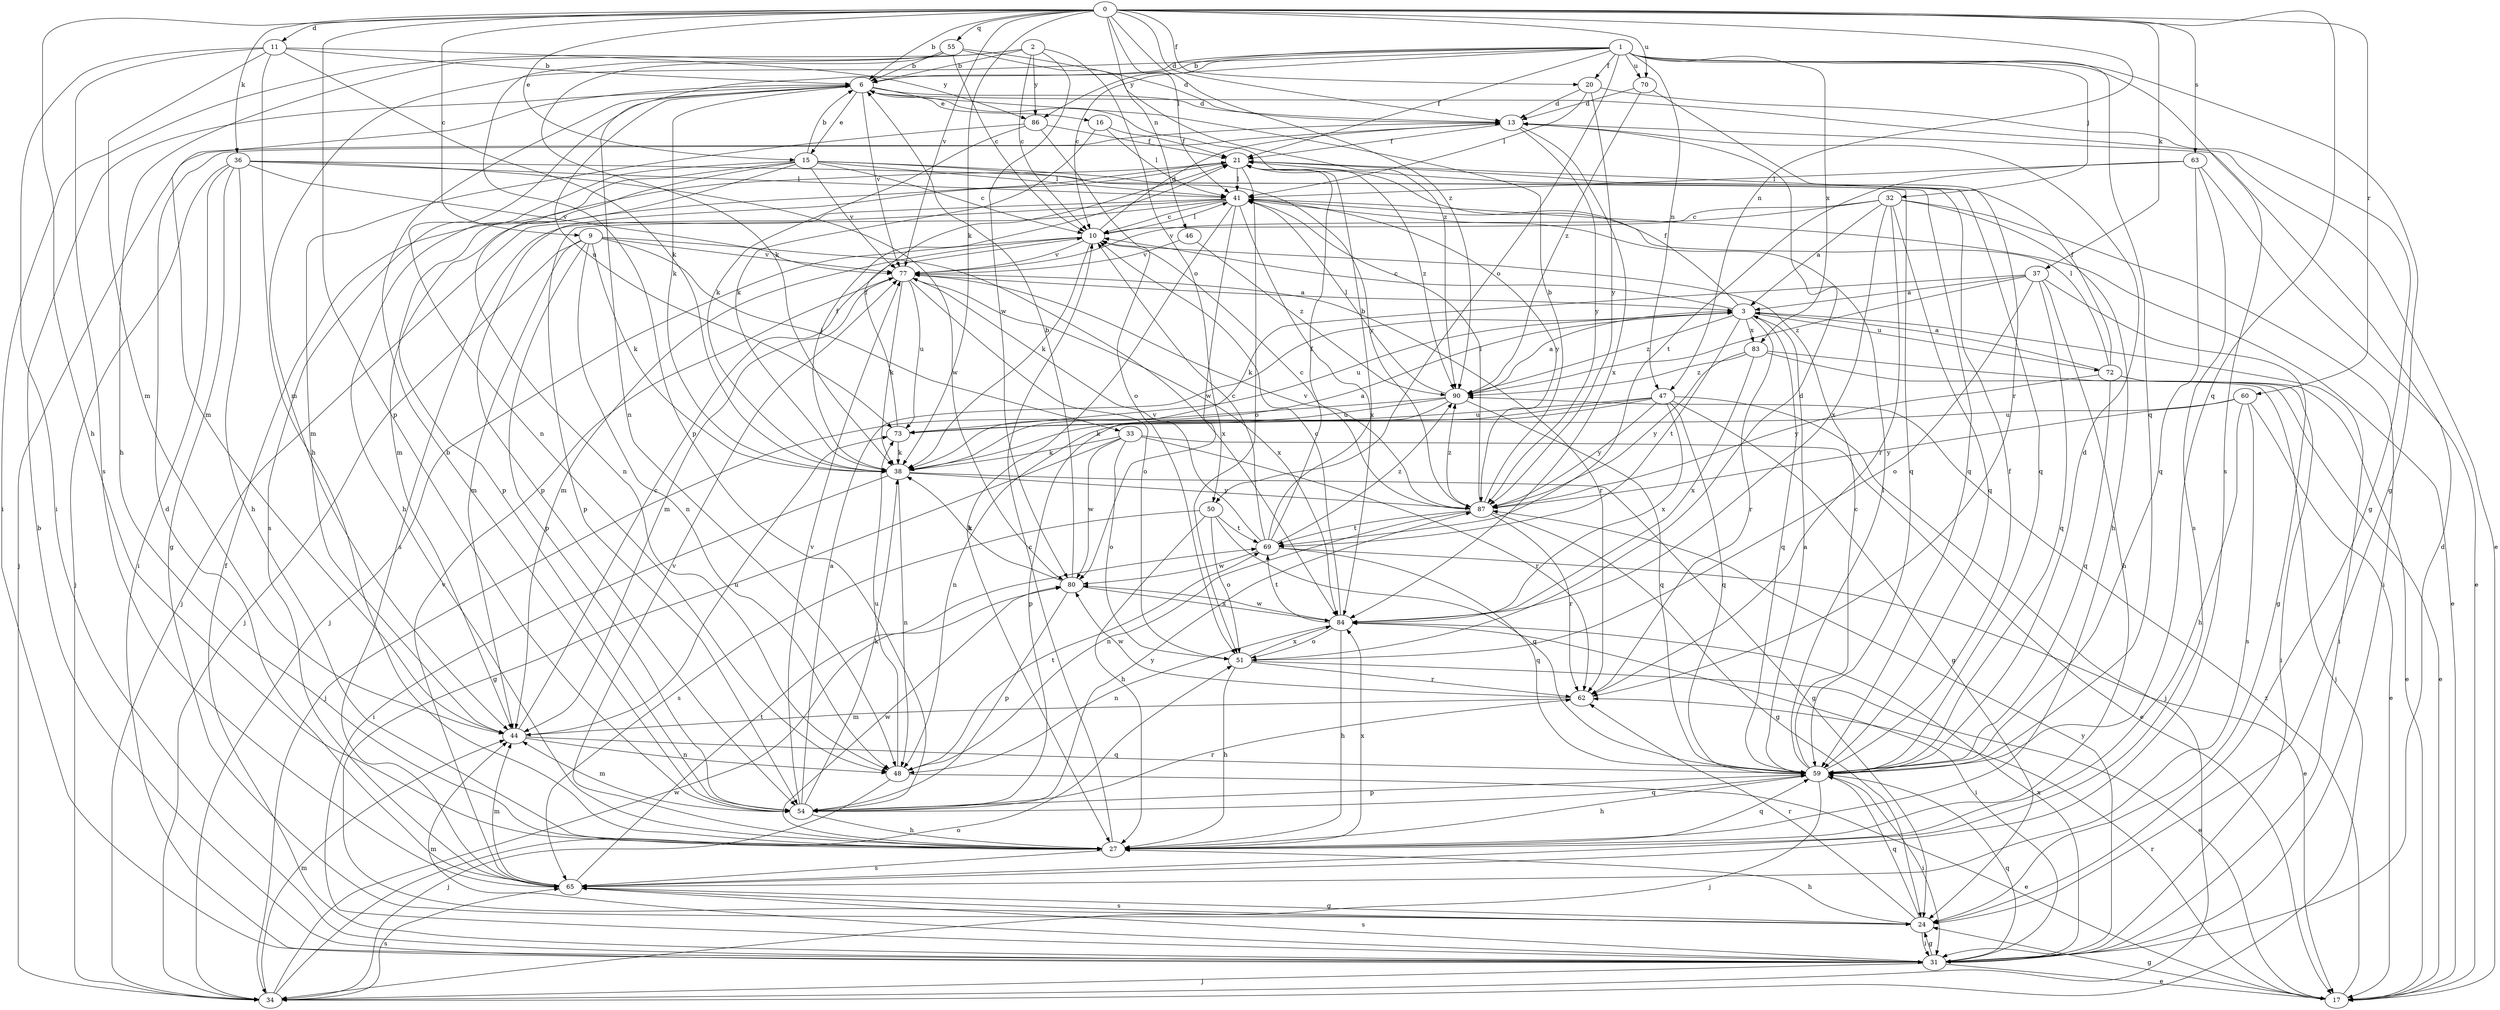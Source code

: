 strict digraph  {
0;
1;
2;
3;
6;
9;
10;
11;
13;
15;
16;
17;
20;
21;
24;
27;
31;
32;
33;
34;
36;
37;
38;
41;
44;
46;
47;
48;
50;
51;
54;
55;
59;
60;
62;
63;
65;
69;
70;
72;
73;
77;
80;
83;
84;
86;
87;
90;
0 -> 6  [label=b];
0 -> 9  [label=c];
0 -> 11  [label=d];
0 -> 13  [label=d];
0 -> 15  [label=e];
0 -> 20  [label=f];
0 -> 27  [label=h];
0 -> 36  [label=k];
0 -> 37  [label=k];
0 -> 38  [label=k];
0 -> 41  [label=l];
0 -> 46  [label=n];
0 -> 47  [label=n];
0 -> 54  [label=p];
0 -> 55  [label=q];
0 -> 59  [label=q];
0 -> 60  [label=r];
0 -> 63  [label=s];
0 -> 70  [label=u];
0 -> 77  [label=v];
0 -> 90  [label=z];
1 -> 6  [label=b];
1 -> 10  [label=c];
1 -> 20  [label=f];
1 -> 21  [label=f];
1 -> 24  [label=g];
1 -> 32  [label=j];
1 -> 44  [label=m];
1 -> 47  [label=n];
1 -> 48  [label=n];
1 -> 50  [label=o];
1 -> 59  [label=q];
1 -> 65  [label=s];
1 -> 70  [label=u];
1 -> 83  [label=x];
1 -> 86  [label=y];
2 -> 6  [label=b];
2 -> 10  [label=c];
2 -> 27  [label=h];
2 -> 31  [label=i];
2 -> 50  [label=o];
2 -> 80  [label=w];
2 -> 86  [label=y];
3 -> 10  [label=c];
3 -> 21  [label=f];
3 -> 31  [label=i];
3 -> 59  [label=q];
3 -> 62  [label=r];
3 -> 69  [label=t];
3 -> 72  [label=u];
3 -> 73  [label=u];
3 -> 83  [label=x];
3 -> 90  [label=z];
6 -> 13  [label=d];
6 -> 15  [label=e];
6 -> 16  [label=e];
6 -> 17  [label=e];
6 -> 38  [label=k];
6 -> 44  [label=m];
6 -> 48  [label=n];
6 -> 73  [label=u];
6 -> 77  [label=v];
9 -> 33  [label=j];
9 -> 34  [label=j];
9 -> 38  [label=k];
9 -> 44  [label=m];
9 -> 48  [label=n];
9 -> 54  [label=p];
9 -> 77  [label=v];
9 -> 84  [label=x];
10 -> 13  [label=d];
10 -> 34  [label=j];
10 -> 38  [label=k];
10 -> 41  [label=l];
10 -> 44  [label=m];
10 -> 77  [label=v];
11 -> 6  [label=b];
11 -> 27  [label=h];
11 -> 31  [label=i];
11 -> 38  [label=k];
11 -> 44  [label=m];
11 -> 65  [label=s];
11 -> 86  [label=y];
13 -> 21  [label=f];
13 -> 34  [label=j];
13 -> 84  [label=x];
13 -> 87  [label=y];
15 -> 6  [label=b];
15 -> 10  [label=c];
15 -> 27  [label=h];
15 -> 41  [label=l];
15 -> 48  [label=n];
15 -> 54  [label=p];
15 -> 59  [label=q];
15 -> 65  [label=s];
15 -> 77  [label=v];
15 -> 87  [label=y];
16 -> 21  [label=f];
16 -> 38  [label=k];
16 -> 41  [label=l];
17 -> 24  [label=g];
17 -> 62  [label=r];
17 -> 90  [label=z];
20 -> 13  [label=d];
20 -> 24  [label=g];
20 -> 41  [label=l];
20 -> 87  [label=y];
21 -> 41  [label=l];
21 -> 44  [label=m];
21 -> 51  [label=o];
21 -> 54  [label=p];
21 -> 59  [label=q];
21 -> 90  [label=z];
24 -> 27  [label=h];
24 -> 31  [label=i];
24 -> 59  [label=q];
24 -> 62  [label=r];
24 -> 65  [label=s];
27 -> 10  [label=c];
27 -> 59  [label=q];
27 -> 65  [label=s];
27 -> 77  [label=v];
27 -> 80  [label=w];
27 -> 84  [label=x];
31 -> 6  [label=b];
31 -> 13  [label=d];
31 -> 17  [label=e];
31 -> 21  [label=f];
31 -> 24  [label=g];
31 -> 34  [label=j];
31 -> 44  [label=m];
31 -> 59  [label=q];
31 -> 65  [label=s];
31 -> 84  [label=x];
31 -> 87  [label=y];
32 -> 3  [label=a];
32 -> 10  [label=c];
32 -> 27  [label=h];
32 -> 31  [label=i];
32 -> 59  [label=q];
32 -> 62  [label=r];
32 -> 77  [label=v];
32 -> 84  [label=x];
33 -> 17  [label=e];
33 -> 24  [label=g];
33 -> 38  [label=k];
33 -> 51  [label=o];
33 -> 62  [label=r];
33 -> 80  [label=w];
34 -> 44  [label=m];
34 -> 51  [label=o];
34 -> 65  [label=s];
34 -> 80  [label=w];
36 -> 24  [label=g];
36 -> 27  [label=h];
36 -> 31  [label=i];
36 -> 34  [label=j];
36 -> 41  [label=l];
36 -> 59  [label=q];
36 -> 77  [label=v];
36 -> 80  [label=w];
37 -> 3  [label=a];
37 -> 24  [label=g];
37 -> 27  [label=h];
37 -> 38  [label=k];
37 -> 51  [label=o];
37 -> 59  [label=q];
37 -> 90  [label=z];
38 -> 3  [label=a];
38 -> 21  [label=f];
38 -> 24  [label=g];
38 -> 31  [label=i];
38 -> 48  [label=n];
38 -> 87  [label=y];
41 -> 10  [label=c];
41 -> 17  [label=e];
41 -> 27  [label=h];
41 -> 34  [label=j];
41 -> 54  [label=p];
41 -> 65  [label=s];
41 -> 80  [label=w];
41 -> 84  [label=x];
41 -> 87  [label=y];
44 -> 10  [label=c];
44 -> 48  [label=n];
44 -> 59  [label=q];
44 -> 73  [label=u];
46 -> 77  [label=v];
46 -> 90  [label=z];
47 -> 24  [label=g];
47 -> 34  [label=j];
47 -> 38  [label=k];
47 -> 48  [label=n];
47 -> 59  [label=q];
47 -> 73  [label=u];
47 -> 84  [label=x];
47 -> 87  [label=y];
48 -> 17  [label=e];
48 -> 34  [label=j];
48 -> 69  [label=t];
48 -> 73  [label=u];
50 -> 27  [label=h];
50 -> 51  [label=o];
50 -> 59  [label=q];
50 -> 65  [label=s];
50 -> 69  [label=t];
51 -> 13  [label=d];
51 -> 17  [label=e];
51 -> 27  [label=h];
51 -> 62  [label=r];
51 -> 84  [label=x];
54 -> 3  [label=a];
54 -> 6  [label=b];
54 -> 27  [label=h];
54 -> 38  [label=k];
54 -> 44  [label=m];
54 -> 59  [label=q];
54 -> 62  [label=r];
54 -> 77  [label=v];
54 -> 87  [label=y];
55 -> 6  [label=b];
55 -> 10  [label=c];
55 -> 13  [label=d];
55 -> 38  [label=k];
55 -> 54  [label=p];
55 -> 90  [label=z];
59 -> 3  [label=a];
59 -> 10  [label=c];
59 -> 13  [label=d];
59 -> 21  [label=f];
59 -> 27  [label=h];
59 -> 31  [label=i];
59 -> 34  [label=j];
59 -> 41  [label=l];
59 -> 54  [label=p];
60 -> 17  [label=e];
60 -> 27  [label=h];
60 -> 65  [label=s];
60 -> 73  [label=u];
60 -> 87  [label=y];
62 -> 44  [label=m];
62 -> 80  [label=w];
63 -> 17  [label=e];
63 -> 41  [label=l];
63 -> 59  [label=q];
63 -> 65  [label=s];
63 -> 69  [label=t];
65 -> 13  [label=d];
65 -> 24  [label=g];
65 -> 44  [label=m];
65 -> 69  [label=t];
65 -> 77  [label=v];
69 -> 6  [label=b];
69 -> 10  [label=c];
69 -> 17  [label=e];
69 -> 21  [label=f];
69 -> 59  [label=q];
69 -> 77  [label=v];
69 -> 80  [label=w];
69 -> 90  [label=z];
70 -> 13  [label=d];
70 -> 62  [label=r];
70 -> 90  [label=z];
72 -> 3  [label=a];
72 -> 17  [label=e];
72 -> 21  [label=f];
72 -> 31  [label=i];
72 -> 41  [label=l];
72 -> 59  [label=q];
72 -> 87  [label=y];
73 -> 21  [label=f];
73 -> 38  [label=k];
77 -> 3  [label=a];
77 -> 38  [label=k];
77 -> 44  [label=m];
77 -> 51  [label=o];
77 -> 62  [label=r];
77 -> 73  [label=u];
77 -> 84  [label=x];
80 -> 6  [label=b];
80 -> 38  [label=k];
80 -> 54  [label=p];
80 -> 84  [label=x];
83 -> 17  [label=e];
83 -> 34  [label=j];
83 -> 84  [label=x];
83 -> 87  [label=y];
83 -> 90  [label=z];
84 -> 10  [label=c];
84 -> 27  [label=h];
84 -> 31  [label=i];
84 -> 48  [label=n];
84 -> 51  [label=o];
84 -> 69  [label=t];
84 -> 80  [label=w];
86 -> 21  [label=f];
86 -> 38  [label=k];
86 -> 44  [label=m];
86 -> 51  [label=o];
87 -> 6  [label=b];
87 -> 10  [label=c];
87 -> 24  [label=g];
87 -> 41  [label=l];
87 -> 48  [label=n];
87 -> 62  [label=r];
87 -> 69  [label=t];
87 -> 77  [label=v];
87 -> 90  [label=z];
90 -> 3  [label=a];
90 -> 34  [label=j];
90 -> 41  [label=l];
90 -> 54  [label=p];
90 -> 59  [label=q];
90 -> 73  [label=u];
}

